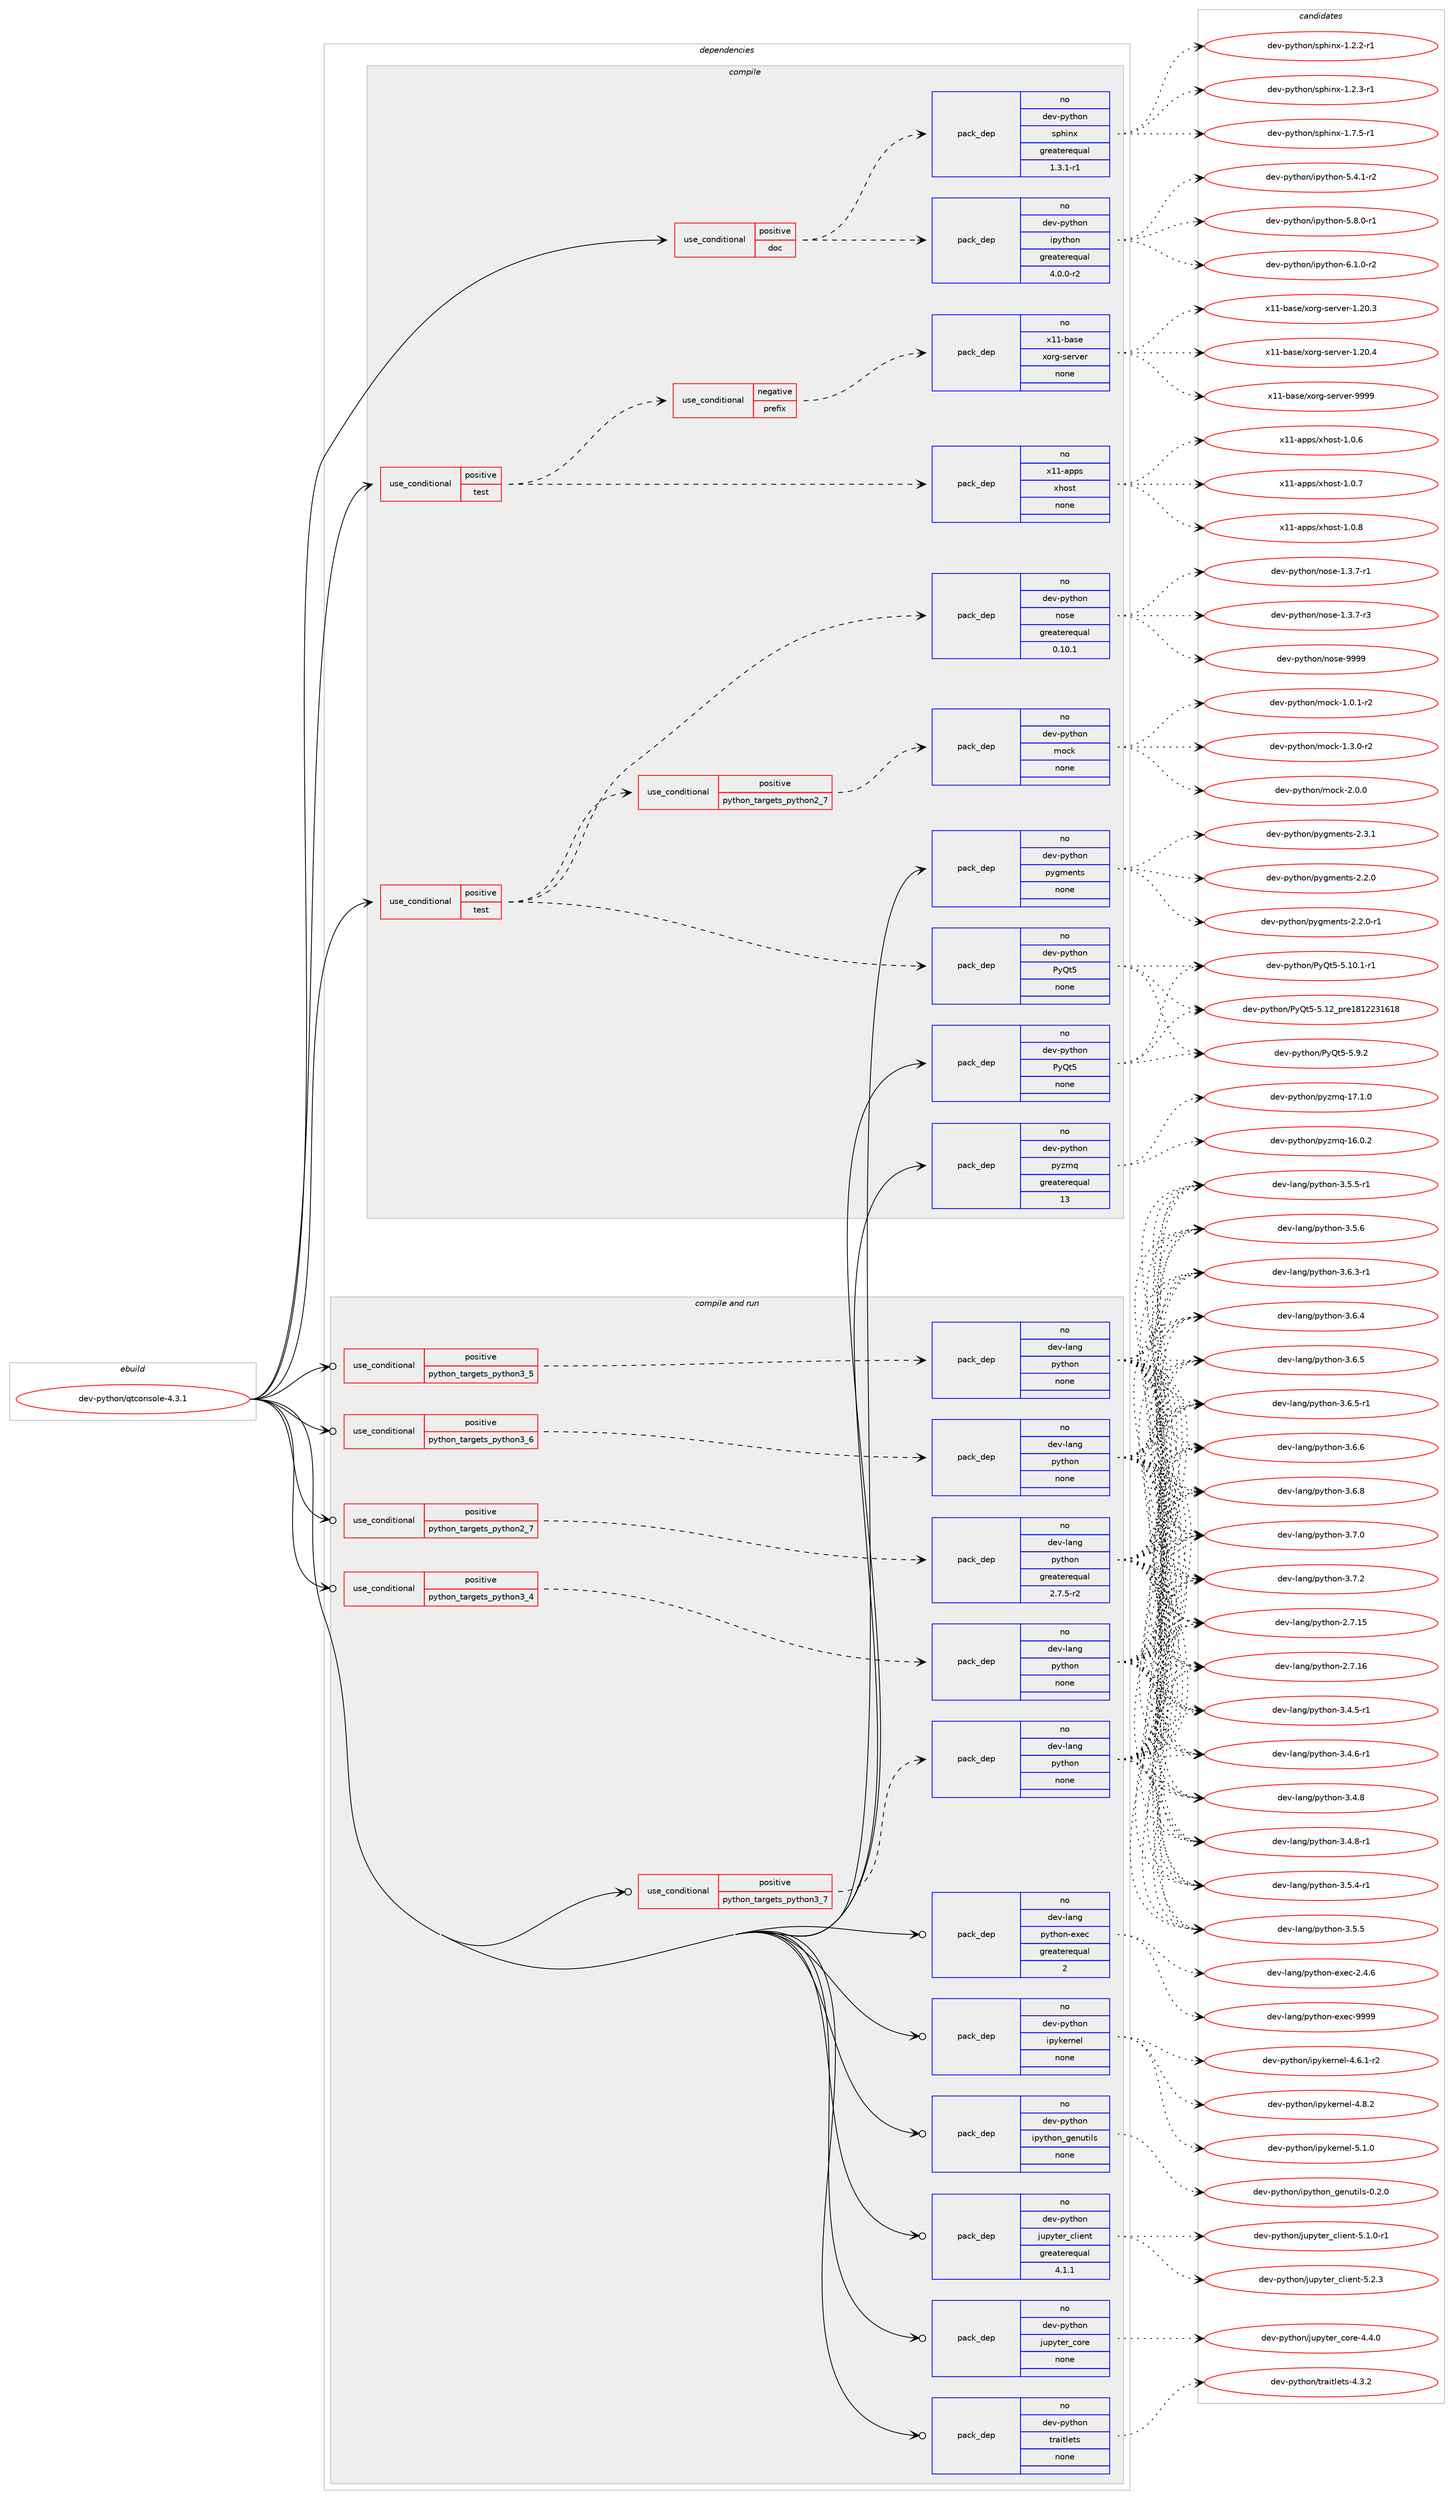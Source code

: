 digraph prolog {

# *************
# Graph options
# *************

newrank=true;
concentrate=true;
compound=true;
graph [rankdir=LR,fontname=Helvetica,fontsize=10,ranksep=1.5];#, ranksep=2.5, nodesep=0.2];
edge  [arrowhead=vee];
node  [fontname=Helvetica,fontsize=10];

# **********
# The ebuild
# **********

subgraph cluster_leftcol {
color=gray;
rank=same;
label=<<i>ebuild</i>>;
id [label="dev-python/qtconsole-4.3.1", color=red, width=4, href="../dev-python/qtconsole-4.3.1.svg"];
}

# ****************
# The dependencies
# ****************

subgraph cluster_midcol {
color=gray;
label=<<i>dependencies</i>>;
subgraph cluster_compile {
fillcolor="#eeeeee";
style=filled;
label=<<i>compile</i>>;
subgraph cond383488 {
dependency1438042 [label=<<TABLE BORDER="0" CELLBORDER="1" CELLSPACING="0" CELLPADDING="4"><TR><TD ROWSPAN="3" CELLPADDING="10">use_conditional</TD></TR><TR><TD>positive</TD></TR><TR><TD>doc</TD></TR></TABLE>>, shape=none, color=red];
subgraph pack1031195 {
dependency1438043 [label=<<TABLE BORDER="0" CELLBORDER="1" CELLSPACING="0" CELLPADDING="4" WIDTH="220"><TR><TD ROWSPAN="6" CELLPADDING="30">pack_dep</TD></TR><TR><TD WIDTH="110">no</TD></TR><TR><TD>dev-python</TD></TR><TR><TD>ipython</TD></TR><TR><TD>greaterequal</TD></TR><TR><TD>4.0.0-r2</TD></TR></TABLE>>, shape=none, color=blue];
}
dependency1438042:e -> dependency1438043:w [weight=20,style="dashed",arrowhead="vee"];
subgraph pack1031196 {
dependency1438044 [label=<<TABLE BORDER="0" CELLBORDER="1" CELLSPACING="0" CELLPADDING="4" WIDTH="220"><TR><TD ROWSPAN="6" CELLPADDING="30">pack_dep</TD></TR><TR><TD WIDTH="110">no</TD></TR><TR><TD>dev-python</TD></TR><TR><TD>sphinx</TD></TR><TR><TD>greaterequal</TD></TR><TR><TD>1.3.1-r1</TD></TR></TABLE>>, shape=none, color=blue];
}
dependency1438042:e -> dependency1438044:w [weight=20,style="dashed",arrowhead="vee"];
}
id:e -> dependency1438042:w [weight=20,style="solid",arrowhead="vee"];
subgraph cond383489 {
dependency1438045 [label=<<TABLE BORDER="0" CELLBORDER="1" CELLSPACING="0" CELLPADDING="4"><TR><TD ROWSPAN="3" CELLPADDING="10">use_conditional</TD></TR><TR><TD>positive</TD></TR><TR><TD>test</TD></TR></TABLE>>, shape=none, color=red];
subgraph cond383490 {
dependency1438046 [label=<<TABLE BORDER="0" CELLBORDER="1" CELLSPACING="0" CELLPADDING="4"><TR><TD ROWSPAN="3" CELLPADDING="10">use_conditional</TD></TR><TR><TD>negative</TD></TR><TR><TD>prefix</TD></TR></TABLE>>, shape=none, color=red];
subgraph pack1031197 {
dependency1438047 [label=<<TABLE BORDER="0" CELLBORDER="1" CELLSPACING="0" CELLPADDING="4" WIDTH="220"><TR><TD ROWSPAN="6" CELLPADDING="30">pack_dep</TD></TR><TR><TD WIDTH="110">no</TD></TR><TR><TD>x11-base</TD></TR><TR><TD>xorg-server</TD></TR><TR><TD>none</TD></TR><TR><TD></TD></TR></TABLE>>, shape=none, color=blue];
}
dependency1438046:e -> dependency1438047:w [weight=20,style="dashed",arrowhead="vee"];
}
dependency1438045:e -> dependency1438046:w [weight=20,style="dashed",arrowhead="vee"];
subgraph pack1031198 {
dependency1438048 [label=<<TABLE BORDER="0" CELLBORDER="1" CELLSPACING="0" CELLPADDING="4" WIDTH="220"><TR><TD ROWSPAN="6" CELLPADDING="30">pack_dep</TD></TR><TR><TD WIDTH="110">no</TD></TR><TR><TD>x11-apps</TD></TR><TR><TD>xhost</TD></TR><TR><TD>none</TD></TR><TR><TD></TD></TR></TABLE>>, shape=none, color=blue];
}
dependency1438045:e -> dependency1438048:w [weight=20,style="dashed",arrowhead="vee"];
}
id:e -> dependency1438045:w [weight=20,style="solid",arrowhead="vee"];
subgraph cond383491 {
dependency1438049 [label=<<TABLE BORDER="0" CELLBORDER="1" CELLSPACING="0" CELLPADDING="4"><TR><TD ROWSPAN="3" CELLPADDING="10">use_conditional</TD></TR><TR><TD>positive</TD></TR><TR><TD>test</TD></TR></TABLE>>, shape=none, color=red];
subgraph cond383492 {
dependency1438050 [label=<<TABLE BORDER="0" CELLBORDER="1" CELLSPACING="0" CELLPADDING="4"><TR><TD ROWSPAN="3" CELLPADDING="10">use_conditional</TD></TR><TR><TD>positive</TD></TR><TR><TD>python_targets_python2_7</TD></TR></TABLE>>, shape=none, color=red];
subgraph pack1031199 {
dependency1438051 [label=<<TABLE BORDER="0" CELLBORDER="1" CELLSPACING="0" CELLPADDING="4" WIDTH="220"><TR><TD ROWSPAN="6" CELLPADDING="30">pack_dep</TD></TR><TR><TD WIDTH="110">no</TD></TR><TR><TD>dev-python</TD></TR><TR><TD>mock</TD></TR><TR><TD>none</TD></TR><TR><TD></TD></TR></TABLE>>, shape=none, color=blue];
}
dependency1438050:e -> dependency1438051:w [weight=20,style="dashed",arrowhead="vee"];
}
dependency1438049:e -> dependency1438050:w [weight=20,style="dashed",arrowhead="vee"];
subgraph pack1031200 {
dependency1438052 [label=<<TABLE BORDER="0" CELLBORDER="1" CELLSPACING="0" CELLPADDING="4" WIDTH="220"><TR><TD ROWSPAN="6" CELLPADDING="30">pack_dep</TD></TR><TR><TD WIDTH="110">no</TD></TR><TR><TD>dev-python</TD></TR><TR><TD>nose</TD></TR><TR><TD>greaterequal</TD></TR><TR><TD>0.10.1</TD></TR></TABLE>>, shape=none, color=blue];
}
dependency1438049:e -> dependency1438052:w [weight=20,style="dashed",arrowhead="vee"];
subgraph pack1031201 {
dependency1438053 [label=<<TABLE BORDER="0" CELLBORDER="1" CELLSPACING="0" CELLPADDING="4" WIDTH="220"><TR><TD ROWSPAN="6" CELLPADDING="30">pack_dep</TD></TR><TR><TD WIDTH="110">no</TD></TR><TR><TD>dev-python</TD></TR><TR><TD>PyQt5</TD></TR><TR><TD>none</TD></TR><TR><TD></TD></TR></TABLE>>, shape=none, color=blue];
}
dependency1438049:e -> dependency1438053:w [weight=20,style="dashed",arrowhead="vee"];
}
id:e -> dependency1438049:w [weight=20,style="solid",arrowhead="vee"];
subgraph pack1031202 {
dependency1438054 [label=<<TABLE BORDER="0" CELLBORDER="1" CELLSPACING="0" CELLPADDING="4" WIDTH="220"><TR><TD ROWSPAN="6" CELLPADDING="30">pack_dep</TD></TR><TR><TD WIDTH="110">no</TD></TR><TR><TD>dev-python</TD></TR><TR><TD>PyQt5</TD></TR><TR><TD>none</TD></TR><TR><TD></TD></TR></TABLE>>, shape=none, color=blue];
}
id:e -> dependency1438054:w [weight=20,style="solid",arrowhead="vee"];
subgraph pack1031203 {
dependency1438055 [label=<<TABLE BORDER="0" CELLBORDER="1" CELLSPACING="0" CELLPADDING="4" WIDTH="220"><TR><TD ROWSPAN="6" CELLPADDING="30">pack_dep</TD></TR><TR><TD WIDTH="110">no</TD></TR><TR><TD>dev-python</TD></TR><TR><TD>pygments</TD></TR><TR><TD>none</TD></TR><TR><TD></TD></TR></TABLE>>, shape=none, color=blue];
}
id:e -> dependency1438055:w [weight=20,style="solid",arrowhead="vee"];
subgraph pack1031204 {
dependency1438056 [label=<<TABLE BORDER="0" CELLBORDER="1" CELLSPACING="0" CELLPADDING="4" WIDTH="220"><TR><TD ROWSPAN="6" CELLPADDING="30">pack_dep</TD></TR><TR><TD WIDTH="110">no</TD></TR><TR><TD>dev-python</TD></TR><TR><TD>pyzmq</TD></TR><TR><TD>greaterequal</TD></TR><TR><TD>13</TD></TR></TABLE>>, shape=none, color=blue];
}
id:e -> dependency1438056:w [weight=20,style="solid",arrowhead="vee"];
}
subgraph cluster_compileandrun {
fillcolor="#eeeeee";
style=filled;
label=<<i>compile and run</i>>;
subgraph cond383493 {
dependency1438057 [label=<<TABLE BORDER="0" CELLBORDER="1" CELLSPACING="0" CELLPADDING="4"><TR><TD ROWSPAN="3" CELLPADDING="10">use_conditional</TD></TR><TR><TD>positive</TD></TR><TR><TD>python_targets_python2_7</TD></TR></TABLE>>, shape=none, color=red];
subgraph pack1031205 {
dependency1438058 [label=<<TABLE BORDER="0" CELLBORDER="1" CELLSPACING="0" CELLPADDING="4" WIDTH="220"><TR><TD ROWSPAN="6" CELLPADDING="30">pack_dep</TD></TR><TR><TD WIDTH="110">no</TD></TR><TR><TD>dev-lang</TD></TR><TR><TD>python</TD></TR><TR><TD>greaterequal</TD></TR><TR><TD>2.7.5-r2</TD></TR></TABLE>>, shape=none, color=blue];
}
dependency1438057:e -> dependency1438058:w [weight=20,style="dashed",arrowhead="vee"];
}
id:e -> dependency1438057:w [weight=20,style="solid",arrowhead="odotvee"];
subgraph cond383494 {
dependency1438059 [label=<<TABLE BORDER="0" CELLBORDER="1" CELLSPACING="0" CELLPADDING="4"><TR><TD ROWSPAN="3" CELLPADDING="10">use_conditional</TD></TR><TR><TD>positive</TD></TR><TR><TD>python_targets_python3_4</TD></TR></TABLE>>, shape=none, color=red];
subgraph pack1031206 {
dependency1438060 [label=<<TABLE BORDER="0" CELLBORDER="1" CELLSPACING="0" CELLPADDING="4" WIDTH="220"><TR><TD ROWSPAN="6" CELLPADDING="30">pack_dep</TD></TR><TR><TD WIDTH="110">no</TD></TR><TR><TD>dev-lang</TD></TR><TR><TD>python</TD></TR><TR><TD>none</TD></TR><TR><TD></TD></TR></TABLE>>, shape=none, color=blue];
}
dependency1438059:e -> dependency1438060:w [weight=20,style="dashed",arrowhead="vee"];
}
id:e -> dependency1438059:w [weight=20,style="solid",arrowhead="odotvee"];
subgraph cond383495 {
dependency1438061 [label=<<TABLE BORDER="0" CELLBORDER="1" CELLSPACING="0" CELLPADDING="4"><TR><TD ROWSPAN="3" CELLPADDING="10">use_conditional</TD></TR><TR><TD>positive</TD></TR><TR><TD>python_targets_python3_5</TD></TR></TABLE>>, shape=none, color=red];
subgraph pack1031207 {
dependency1438062 [label=<<TABLE BORDER="0" CELLBORDER="1" CELLSPACING="0" CELLPADDING="4" WIDTH="220"><TR><TD ROWSPAN="6" CELLPADDING="30">pack_dep</TD></TR><TR><TD WIDTH="110">no</TD></TR><TR><TD>dev-lang</TD></TR><TR><TD>python</TD></TR><TR><TD>none</TD></TR><TR><TD></TD></TR></TABLE>>, shape=none, color=blue];
}
dependency1438061:e -> dependency1438062:w [weight=20,style="dashed",arrowhead="vee"];
}
id:e -> dependency1438061:w [weight=20,style="solid",arrowhead="odotvee"];
subgraph cond383496 {
dependency1438063 [label=<<TABLE BORDER="0" CELLBORDER="1" CELLSPACING="0" CELLPADDING="4"><TR><TD ROWSPAN="3" CELLPADDING="10">use_conditional</TD></TR><TR><TD>positive</TD></TR><TR><TD>python_targets_python3_6</TD></TR></TABLE>>, shape=none, color=red];
subgraph pack1031208 {
dependency1438064 [label=<<TABLE BORDER="0" CELLBORDER="1" CELLSPACING="0" CELLPADDING="4" WIDTH="220"><TR><TD ROWSPAN="6" CELLPADDING="30">pack_dep</TD></TR><TR><TD WIDTH="110">no</TD></TR><TR><TD>dev-lang</TD></TR><TR><TD>python</TD></TR><TR><TD>none</TD></TR><TR><TD></TD></TR></TABLE>>, shape=none, color=blue];
}
dependency1438063:e -> dependency1438064:w [weight=20,style="dashed",arrowhead="vee"];
}
id:e -> dependency1438063:w [weight=20,style="solid",arrowhead="odotvee"];
subgraph cond383497 {
dependency1438065 [label=<<TABLE BORDER="0" CELLBORDER="1" CELLSPACING="0" CELLPADDING="4"><TR><TD ROWSPAN="3" CELLPADDING="10">use_conditional</TD></TR><TR><TD>positive</TD></TR><TR><TD>python_targets_python3_7</TD></TR></TABLE>>, shape=none, color=red];
subgraph pack1031209 {
dependency1438066 [label=<<TABLE BORDER="0" CELLBORDER="1" CELLSPACING="0" CELLPADDING="4" WIDTH="220"><TR><TD ROWSPAN="6" CELLPADDING="30">pack_dep</TD></TR><TR><TD WIDTH="110">no</TD></TR><TR><TD>dev-lang</TD></TR><TR><TD>python</TD></TR><TR><TD>none</TD></TR><TR><TD></TD></TR></TABLE>>, shape=none, color=blue];
}
dependency1438065:e -> dependency1438066:w [weight=20,style="dashed",arrowhead="vee"];
}
id:e -> dependency1438065:w [weight=20,style="solid",arrowhead="odotvee"];
subgraph pack1031210 {
dependency1438067 [label=<<TABLE BORDER="0" CELLBORDER="1" CELLSPACING="0" CELLPADDING="4" WIDTH="220"><TR><TD ROWSPAN="6" CELLPADDING="30">pack_dep</TD></TR><TR><TD WIDTH="110">no</TD></TR><TR><TD>dev-lang</TD></TR><TR><TD>python-exec</TD></TR><TR><TD>greaterequal</TD></TR><TR><TD>2</TD></TR></TABLE>>, shape=none, color=blue];
}
id:e -> dependency1438067:w [weight=20,style="solid",arrowhead="odotvee"];
subgraph pack1031211 {
dependency1438068 [label=<<TABLE BORDER="0" CELLBORDER="1" CELLSPACING="0" CELLPADDING="4" WIDTH="220"><TR><TD ROWSPAN="6" CELLPADDING="30">pack_dep</TD></TR><TR><TD WIDTH="110">no</TD></TR><TR><TD>dev-python</TD></TR><TR><TD>ipykernel</TD></TR><TR><TD>none</TD></TR><TR><TD></TD></TR></TABLE>>, shape=none, color=blue];
}
id:e -> dependency1438068:w [weight=20,style="solid",arrowhead="odotvee"];
subgraph pack1031212 {
dependency1438069 [label=<<TABLE BORDER="0" CELLBORDER="1" CELLSPACING="0" CELLPADDING="4" WIDTH="220"><TR><TD ROWSPAN="6" CELLPADDING="30">pack_dep</TD></TR><TR><TD WIDTH="110">no</TD></TR><TR><TD>dev-python</TD></TR><TR><TD>ipython_genutils</TD></TR><TR><TD>none</TD></TR><TR><TD></TD></TR></TABLE>>, shape=none, color=blue];
}
id:e -> dependency1438069:w [weight=20,style="solid",arrowhead="odotvee"];
subgraph pack1031213 {
dependency1438070 [label=<<TABLE BORDER="0" CELLBORDER="1" CELLSPACING="0" CELLPADDING="4" WIDTH="220"><TR><TD ROWSPAN="6" CELLPADDING="30">pack_dep</TD></TR><TR><TD WIDTH="110">no</TD></TR><TR><TD>dev-python</TD></TR><TR><TD>jupyter_client</TD></TR><TR><TD>greaterequal</TD></TR><TR><TD>4.1.1</TD></TR></TABLE>>, shape=none, color=blue];
}
id:e -> dependency1438070:w [weight=20,style="solid",arrowhead="odotvee"];
subgraph pack1031214 {
dependency1438071 [label=<<TABLE BORDER="0" CELLBORDER="1" CELLSPACING="0" CELLPADDING="4" WIDTH="220"><TR><TD ROWSPAN="6" CELLPADDING="30">pack_dep</TD></TR><TR><TD WIDTH="110">no</TD></TR><TR><TD>dev-python</TD></TR><TR><TD>jupyter_core</TD></TR><TR><TD>none</TD></TR><TR><TD></TD></TR></TABLE>>, shape=none, color=blue];
}
id:e -> dependency1438071:w [weight=20,style="solid",arrowhead="odotvee"];
subgraph pack1031215 {
dependency1438072 [label=<<TABLE BORDER="0" CELLBORDER="1" CELLSPACING="0" CELLPADDING="4" WIDTH="220"><TR><TD ROWSPAN="6" CELLPADDING="30">pack_dep</TD></TR><TR><TD WIDTH="110">no</TD></TR><TR><TD>dev-python</TD></TR><TR><TD>traitlets</TD></TR><TR><TD>none</TD></TR><TR><TD></TD></TR></TABLE>>, shape=none, color=blue];
}
id:e -> dependency1438072:w [weight=20,style="solid",arrowhead="odotvee"];
}
subgraph cluster_run {
fillcolor="#eeeeee";
style=filled;
label=<<i>run</i>>;
}
}

# **************
# The candidates
# **************

subgraph cluster_choices {
rank=same;
color=gray;
label=<<i>candidates</i>>;

subgraph choice1031195 {
color=black;
nodesep=1;
choice10010111845112121116104111110471051121211161041111104553465246494511450 [label="dev-python/ipython-5.4.1-r2", color=red, width=4,href="../dev-python/ipython-5.4.1-r2.svg"];
choice10010111845112121116104111110471051121211161041111104553465646484511449 [label="dev-python/ipython-5.8.0-r1", color=red, width=4,href="../dev-python/ipython-5.8.0-r1.svg"];
choice10010111845112121116104111110471051121211161041111104554464946484511450 [label="dev-python/ipython-6.1.0-r2", color=red, width=4,href="../dev-python/ipython-6.1.0-r2.svg"];
dependency1438043:e -> choice10010111845112121116104111110471051121211161041111104553465246494511450:w [style=dotted,weight="100"];
dependency1438043:e -> choice10010111845112121116104111110471051121211161041111104553465646484511449:w [style=dotted,weight="100"];
dependency1438043:e -> choice10010111845112121116104111110471051121211161041111104554464946484511450:w [style=dotted,weight="100"];
}
subgraph choice1031196 {
color=black;
nodesep=1;
choice10010111845112121116104111110471151121041051101204549465046504511449 [label="dev-python/sphinx-1.2.2-r1", color=red, width=4,href="../dev-python/sphinx-1.2.2-r1.svg"];
choice10010111845112121116104111110471151121041051101204549465046514511449 [label="dev-python/sphinx-1.2.3-r1", color=red, width=4,href="../dev-python/sphinx-1.2.3-r1.svg"];
choice10010111845112121116104111110471151121041051101204549465546534511449 [label="dev-python/sphinx-1.7.5-r1", color=red, width=4,href="../dev-python/sphinx-1.7.5-r1.svg"];
dependency1438044:e -> choice10010111845112121116104111110471151121041051101204549465046504511449:w [style=dotted,weight="100"];
dependency1438044:e -> choice10010111845112121116104111110471151121041051101204549465046514511449:w [style=dotted,weight="100"];
dependency1438044:e -> choice10010111845112121116104111110471151121041051101204549465546534511449:w [style=dotted,weight="100"];
}
subgraph choice1031197 {
color=black;
nodesep=1;
choice1204949459897115101471201111141034511510111411810111445494650484651 [label="x11-base/xorg-server-1.20.3", color=red, width=4,href="../x11-base/xorg-server-1.20.3.svg"];
choice1204949459897115101471201111141034511510111411810111445494650484652 [label="x11-base/xorg-server-1.20.4", color=red, width=4,href="../x11-base/xorg-server-1.20.4.svg"];
choice120494945989711510147120111114103451151011141181011144557575757 [label="x11-base/xorg-server-9999", color=red, width=4,href="../x11-base/xorg-server-9999.svg"];
dependency1438047:e -> choice1204949459897115101471201111141034511510111411810111445494650484651:w [style=dotted,weight="100"];
dependency1438047:e -> choice1204949459897115101471201111141034511510111411810111445494650484652:w [style=dotted,weight="100"];
dependency1438047:e -> choice120494945989711510147120111114103451151011141181011144557575757:w [style=dotted,weight="100"];
}
subgraph choice1031198 {
color=black;
nodesep=1;
choice1204949459711211211547120104111115116454946484654 [label="x11-apps/xhost-1.0.6", color=red, width=4,href="../x11-apps/xhost-1.0.6.svg"];
choice1204949459711211211547120104111115116454946484655 [label="x11-apps/xhost-1.0.7", color=red, width=4,href="../x11-apps/xhost-1.0.7.svg"];
choice1204949459711211211547120104111115116454946484656 [label="x11-apps/xhost-1.0.8", color=red, width=4,href="../x11-apps/xhost-1.0.8.svg"];
dependency1438048:e -> choice1204949459711211211547120104111115116454946484654:w [style=dotted,weight="100"];
dependency1438048:e -> choice1204949459711211211547120104111115116454946484655:w [style=dotted,weight="100"];
dependency1438048:e -> choice1204949459711211211547120104111115116454946484656:w [style=dotted,weight="100"];
}
subgraph choice1031199 {
color=black;
nodesep=1;
choice1001011184511212111610411111047109111991074549464846494511450 [label="dev-python/mock-1.0.1-r2", color=red, width=4,href="../dev-python/mock-1.0.1-r2.svg"];
choice1001011184511212111610411111047109111991074549465146484511450 [label="dev-python/mock-1.3.0-r2", color=red, width=4,href="../dev-python/mock-1.3.0-r2.svg"];
choice100101118451121211161041111104710911199107455046484648 [label="dev-python/mock-2.0.0", color=red, width=4,href="../dev-python/mock-2.0.0.svg"];
dependency1438051:e -> choice1001011184511212111610411111047109111991074549464846494511450:w [style=dotted,weight="100"];
dependency1438051:e -> choice1001011184511212111610411111047109111991074549465146484511450:w [style=dotted,weight="100"];
dependency1438051:e -> choice100101118451121211161041111104710911199107455046484648:w [style=dotted,weight="100"];
}
subgraph choice1031200 {
color=black;
nodesep=1;
choice10010111845112121116104111110471101111151014549465146554511449 [label="dev-python/nose-1.3.7-r1", color=red, width=4,href="../dev-python/nose-1.3.7-r1.svg"];
choice10010111845112121116104111110471101111151014549465146554511451 [label="dev-python/nose-1.3.7-r3", color=red, width=4,href="../dev-python/nose-1.3.7-r3.svg"];
choice10010111845112121116104111110471101111151014557575757 [label="dev-python/nose-9999", color=red, width=4,href="../dev-python/nose-9999.svg"];
dependency1438052:e -> choice10010111845112121116104111110471101111151014549465146554511449:w [style=dotted,weight="100"];
dependency1438052:e -> choice10010111845112121116104111110471101111151014549465146554511451:w [style=dotted,weight="100"];
dependency1438052:e -> choice10010111845112121116104111110471101111151014557575757:w [style=dotted,weight="100"];
}
subgraph choice1031201 {
color=black;
nodesep=1;
choice1001011184511212111610411111047801218111653455346494846494511449 [label="dev-python/PyQt5-5.10.1-r1", color=red, width=4,href="../dev-python/PyQt5-5.10.1-r1.svg"];
choice100101118451121211161041111104780121811165345534649509511211410149564950505149544956 [label="dev-python/PyQt5-5.12_pre1812231618", color=red, width=4,href="../dev-python/PyQt5-5.12_pre1812231618.svg"];
choice1001011184511212111610411111047801218111653455346574650 [label="dev-python/PyQt5-5.9.2", color=red, width=4,href="../dev-python/PyQt5-5.9.2.svg"];
dependency1438053:e -> choice1001011184511212111610411111047801218111653455346494846494511449:w [style=dotted,weight="100"];
dependency1438053:e -> choice100101118451121211161041111104780121811165345534649509511211410149564950505149544956:w [style=dotted,weight="100"];
dependency1438053:e -> choice1001011184511212111610411111047801218111653455346574650:w [style=dotted,weight="100"];
}
subgraph choice1031202 {
color=black;
nodesep=1;
choice1001011184511212111610411111047801218111653455346494846494511449 [label="dev-python/PyQt5-5.10.1-r1", color=red, width=4,href="../dev-python/PyQt5-5.10.1-r1.svg"];
choice100101118451121211161041111104780121811165345534649509511211410149564950505149544956 [label="dev-python/PyQt5-5.12_pre1812231618", color=red, width=4,href="../dev-python/PyQt5-5.12_pre1812231618.svg"];
choice1001011184511212111610411111047801218111653455346574650 [label="dev-python/PyQt5-5.9.2", color=red, width=4,href="../dev-python/PyQt5-5.9.2.svg"];
dependency1438054:e -> choice1001011184511212111610411111047801218111653455346494846494511449:w [style=dotted,weight="100"];
dependency1438054:e -> choice100101118451121211161041111104780121811165345534649509511211410149564950505149544956:w [style=dotted,weight="100"];
dependency1438054:e -> choice1001011184511212111610411111047801218111653455346574650:w [style=dotted,weight="100"];
}
subgraph choice1031203 {
color=black;
nodesep=1;
choice1001011184511212111610411111047112121103109101110116115455046504648 [label="dev-python/pygments-2.2.0", color=red, width=4,href="../dev-python/pygments-2.2.0.svg"];
choice10010111845112121116104111110471121211031091011101161154550465046484511449 [label="dev-python/pygments-2.2.0-r1", color=red, width=4,href="../dev-python/pygments-2.2.0-r1.svg"];
choice1001011184511212111610411111047112121103109101110116115455046514649 [label="dev-python/pygments-2.3.1", color=red, width=4,href="../dev-python/pygments-2.3.1.svg"];
dependency1438055:e -> choice1001011184511212111610411111047112121103109101110116115455046504648:w [style=dotted,weight="100"];
dependency1438055:e -> choice10010111845112121116104111110471121211031091011101161154550465046484511449:w [style=dotted,weight="100"];
dependency1438055:e -> choice1001011184511212111610411111047112121103109101110116115455046514649:w [style=dotted,weight="100"];
}
subgraph choice1031204 {
color=black;
nodesep=1;
choice100101118451121211161041111104711212112210911345495446484650 [label="dev-python/pyzmq-16.0.2", color=red, width=4,href="../dev-python/pyzmq-16.0.2.svg"];
choice100101118451121211161041111104711212112210911345495546494648 [label="dev-python/pyzmq-17.1.0", color=red, width=4,href="../dev-python/pyzmq-17.1.0.svg"];
dependency1438056:e -> choice100101118451121211161041111104711212112210911345495446484650:w [style=dotted,weight="100"];
dependency1438056:e -> choice100101118451121211161041111104711212112210911345495546494648:w [style=dotted,weight="100"];
}
subgraph choice1031205 {
color=black;
nodesep=1;
choice10010111845108971101034711212111610411111045504655464953 [label="dev-lang/python-2.7.15", color=red, width=4,href="../dev-lang/python-2.7.15.svg"];
choice10010111845108971101034711212111610411111045504655464954 [label="dev-lang/python-2.7.16", color=red, width=4,href="../dev-lang/python-2.7.16.svg"];
choice1001011184510897110103471121211161041111104551465246534511449 [label="dev-lang/python-3.4.5-r1", color=red, width=4,href="../dev-lang/python-3.4.5-r1.svg"];
choice1001011184510897110103471121211161041111104551465246544511449 [label="dev-lang/python-3.4.6-r1", color=red, width=4,href="../dev-lang/python-3.4.6-r1.svg"];
choice100101118451089711010347112121116104111110455146524656 [label="dev-lang/python-3.4.8", color=red, width=4,href="../dev-lang/python-3.4.8.svg"];
choice1001011184510897110103471121211161041111104551465246564511449 [label="dev-lang/python-3.4.8-r1", color=red, width=4,href="../dev-lang/python-3.4.8-r1.svg"];
choice1001011184510897110103471121211161041111104551465346524511449 [label="dev-lang/python-3.5.4-r1", color=red, width=4,href="../dev-lang/python-3.5.4-r1.svg"];
choice100101118451089711010347112121116104111110455146534653 [label="dev-lang/python-3.5.5", color=red, width=4,href="../dev-lang/python-3.5.5.svg"];
choice1001011184510897110103471121211161041111104551465346534511449 [label="dev-lang/python-3.5.5-r1", color=red, width=4,href="../dev-lang/python-3.5.5-r1.svg"];
choice100101118451089711010347112121116104111110455146534654 [label="dev-lang/python-3.5.6", color=red, width=4,href="../dev-lang/python-3.5.6.svg"];
choice1001011184510897110103471121211161041111104551465446514511449 [label="dev-lang/python-3.6.3-r1", color=red, width=4,href="../dev-lang/python-3.6.3-r1.svg"];
choice100101118451089711010347112121116104111110455146544652 [label="dev-lang/python-3.6.4", color=red, width=4,href="../dev-lang/python-3.6.4.svg"];
choice100101118451089711010347112121116104111110455146544653 [label="dev-lang/python-3.6.5", color=red, width=4,href="../dev-lang/python-3.6.5.svg"];
choice1001011184510897110103471121211161041111104551465446534511449 [label="dev-lang/python-3.6.5-r1", color=red, width=4,href="../dev-lang/python-3.6.5-r1.svg"];
choice100101118451089711010347112121116104111110455146544654 [label="dev-lang/python-3.6.6", color=red, width=4,href="../dev-lang/python-3.6.6.svg"];
choice100101118451089711010347112121116104111110455146544656 [label="dev-lang/python-3.6.8", color=red, width=4,href="../dev-lang/python-3.6.8.svg"];
choice100101118451089711010347112121116104111110455146554648 [label="dev-lang/python-3.7.0", color=red, width=4,href="../dev-lang/python-3.7.0.svg"];
choice100101118451089711010347112121116104111110455146554650 [label="dev-lang/python-3.7.2", color=red, width=4,href="../dev-lang/python-3.7.2.svg"];
dependency1438058:e -> choice10010111845108971101034711212111610411111045504655464953:w [style=dotted,weight="100"];
dependency1438058:e -> choice10010111845108971101034711212111610411111045504655464954:w [style=dotted,weight="100"];
dependency1438058:e -> choice1001011184510897110103471121211161041111104551465246534511449:w [style=dotted,weight="100"];
dependency1438058:e -> choice1001011184510897110103471121211161041111104551465246544511449:w [style=dotted,weight="100"];
dependency1438058:e -> choice100101118451089711010347112121116104111110455146524656:w [style=dotted,weight="100"];
dependency1438058:e -> choice1001011184510897110103471121211161041111104551465246564511449:w [style=dotted,weight="100"];
dependency1438058:e -> choice1001011184510897110103471121211161041111104551465346524511449:w [style=dotted,weight="100"];
dependency1438058:e -> choice100101118451089711010347112121116104111110455146534653:w [style=dotted,weight="100"];
dependency1438058:e -> choice1001011184510897110103471121211161041111104551465346534511449:w [style=dotted,weight="100"];
dependency1438058:e -> choice100101118451089711010347112121116104111110455146534654:w [style=dotted,weight="100"];
dependency1438058:e -> choice1001011184510897110103471121211161041111104551465446514511449:w [style=dotted,weight="100"];
dependency1438058:e -> choice100101118451089711010347112121116104111110455146544652:w [style=dotted,weight="100"];
dependency1438058:e -> choice100101118451089711010347112121116104111110455146544653:w [style=dotted,weight="100"];
dependency1438058:e -> choice1001011184510897110103471121211161041111104551465446534511449:w [style=dotted,weight="100"];
dependency1438058:e -> choice100101118451089711010347112121116104111110455146544654:w [style=dotted,weight="100"];
dependency1438058:e -> choice100101118451089711010347112121116104111110455146544656:w [style=dotted,weight="100"];
dependency1438058:e -> choice100101118451089711010347112121116104111110455146554648:w [style=dotted,weight="100"];
dependency1438058:e -> choice100101118451089711010347112121116104111110455146554650:w [style=dotted,weight="100"];
}
subgraph choice1031206 {
color=black;
nodesep=1;
choice10010111845108971101034711212111610411111045504655464953 [label="dev-lang/python-2.7.15", color=red, width=4,href="../dev-lang/python-2.7.15.svg"];
choice10010111845108971101034711212111610411111045504655464954 [label="dev-lang/python-2.7.16", color=red, width=4,href="../dev-lang/python-2.7.16.svg"];
choice1001011184510897110103471121211161041111104551465246534511449 [label="dev-lang/python-3.4.5-r1", color=red, width=4,href="../dev-lang/python-3.4.5-r1.svg"];
choice1001011184510897110103471121211161041111104551465246544511449 [label="dev-lang/python-3.4.6-r1", color=red, width=4,href="../dev-lang/python-3.4.6-r1.svg"];
choice100101118451089711010347112121116104111110455146524656 [label="dev-lang/python-3.4.8", color=red, width=4,href="../dev-lang/python-3.4.8.svg"];
choice1001011184510897110103471121211161041111104551465246564511449 [label="dev-lang/python-3.4.8-r1", color=red, width=4,href="../dev-lang/python-3.4.8-r1.svg"];
choice1001011184510897110103471121211161041111104551465346524511449 [label="dev-lang/python-3.5.4-r1", color=red, width=4,href="../dev-lang/python-3.5.4-r1.svg"];
choice100101118451089711010347112121116104111110455146534653 [label="dev-lang/python-3.5.5", color=red, width=4,href="../dev-lang/python-3.5.5.svg"];
choice1001011184510897110103471121211161041111104551465346534511449 [label="dev-lang/python-3.5.5-r1", color=red, width=4,href="../dev-lang/python-3.5.5-r1.svg"];
choice100101118451089711010347112121116104111110455146534654 [label="dev-lang/python-3.5.6", color=red, width=4,href="../dev-lang/python-3.5.6.svg"];
choice1001011184510897110103471121211161041111104551465446514511449 [label="dev-lang/python-3.6.3-r1", color=red, width=4,href="../dev-lang/python-3.6.3-r1.svg"];
choice100101118451089711010347112121116104111110455146544652 [label="dev-lang/python-3.6.4", color=red, width=4,href="../dev-lang/python-3.6.4.svg"];
choice100101118451089711010347112121116104111110455146544653 [label="dev-lang/python-3.6.5", color=red, width=4,href="../dev-lang/python-3.6.5.svg"];
choice1001011184510897110103471121211161041111104551465446534511449 [label="dev-lang/python-3.6.5-r1", color=red, width=4,href="../dev-lang/python-3.6.5-r1.svg"];
choice100101118451089711010347112121116104111110455146544654 [label="dev-lang/python-3.6.6", color=red, width=4,href="../dev-lang/python-3.6.6.svg"];
choice100101118451089711010347112121116104111110455146544656 [label="dev-lang/python-3.6.8", color=red, width=4,href="../dev-lang/python-3.6.8.svg"];
choice100101118451089711010347112121116104111110455146554648 [label="dev-lang/python-3.7.0", color=red, width=4,href="../dev-lang/python-3.7.0.svg"];
choice100101118451089711010347112121116104111110455146554650 [label="dev-lang/python-3.7.2", color=red, width=4,href="../dev-lang/python-3.7.2.svg"];
dependency1438060:e -> choice10010111845108971101034711212111610411111045504655464953:w [style=dotted,weight="100"];
dependency1438060:e -> choice10010111845108971101034711212111610411111045504655464954:w [style=dotted,weight="100"];
dependency1438060:e -> choice1001011184510897110103471121211161041111104551465246534511449:w [style=dotted,weight="100"];
dependency1438060:e -> choice1001011184510897110103471121211161041111104551465246544511449:w [style=dotted,weight="100"];
dependency1438060:e -> choice100101118451089711010347112121116104111110455146524656:w [style=dotted,weight="100"];
dependency1438060:e -> choice1001011184510897110103471121211161041111104551465246564511449:w [style=dotted,weight="100"];
dependency1438060:e -> choice1001011184510897110103471121211161041111104551465346524511449:w [style=dotted,weight="100"];
dependency1438060:e -> choice100101118451089711010347112121116104111110455146534653:w [style=dotted,weight="100"];
dependency1438060:e -> choice1001011184510897110103471121211161041111104551465346534511449:w [style=dotted,weight="100"];
dependency1438060:e -> choice100101118451089711010347112121116104111110455146534654:w [style=dotted,weight="100"];
dependency1438060:e -> choice1001011184510897110103471121211161041111104551465446514511449:w [style=dotted,weight="100"];
dependency1438060:e -> choice100101118451089711010347112121116104111110455146544652:w [style=dotted,weight="100"];
dependency1438060:e -> choice100101118451089711010347112121116104111110455146544653:w [style=dotted,weight="100"];
dependency1438060:e -> choice1001011184510897110103471121211161041111104551465446534511449:w [style=dotted,weight="100"];
dependency1438060:e -> choice100101118451089711010347112121116104111110455146544654:w [style=dotted,weight="100"];
dependency1438060:e -> choice100101118451089711010347112121116104111110455146544656:w [style=dotted,weight="100"];
dependency1438060:e -> choice100101118451089711010347112121116104111110455146554648:w [style=dotted,weight="100"];
dependency1438060:e -> choice100101118451089711010347112121116104111110455146554650:w [style=dotted,weight="100"];
}
subgraph choice1031207 {
color=black;
nodesep=1;
choice10010111845108971101034711212111610411111045504655464953 [label="dev-lang/python-2.7.15", color=red, width=4,href="../dev-lang/python-2.7.15.svg"];
choice10010111845108971101034711212111610411111045504655464954 [label="dev-lang/python-2.7.16", color=red, width=4,href="../dev-lang/python-2.7.16.svg"];
choice1001011184510897110103471121211161041111104551465246534511449 [label="dev-lang/python-3.4.5-r1", color=red, width=4,href="../dev-lang/python-3.4.5-r1.svg"];
choice1001011184510897110103471121211161041111104551465246544511449 [label="dev-lang/python-3.4.6-r1", color=red, width=4,href="../dev-lang/python-3.4.6-r1.svg"];
choice100101118451089711010347112121116104111110455146524656 [label="dev-lang/python-3.4.8", color=red, width=4,href="../dev-lang/python-3.4.8.svg"];
choice1001011184510897110103471121211161041111104551465246564511449 [label="dev-lang/python-3.4.8-r1", color=red, width=4,href="../dev-lang/python-3.4.8-r1.svg"];
choice1001011184510897110103471121211161041111104551465346524511449 [label="dev-lang/python-3.5.4-r1", color=red, width=4,href="../dev-lang/python-3.5.4-r1.svg"];
choice100101118451089711010347112121116104111110455146534653 [label="dev-lang/python-3.5.5", color=red, width=4,href="../dev-lang/python-3.5.5.svg"];
choice1001011184510897110103471121211161041111104551465346534511449 [label="dev-lang/python-3.5.5-r1", color=red, width=4,href="../dev-lang/python-3.5.5-r1.svg"];
choice100101118451089711010347112121116104111110455146534654 [label="dev-lang/python-3.5.6", color=red, width=4,href="../dev-lang/python-3.5.6.svg"];
choice1001011184510897110103471121211161041111104551465446514511449 [label="dev-lang/python-3.6.3-r1", color=red, width=4,href="../dev-lang/python-3.6.3-r1.svg"];
choice100101118451089711010347112121116104111110455146544652 [label="dev-lang/python-3.6.4", color=red, width=4,href="../dev-lang/python-3.6.4.svg"];
choice100101118451089711010347112121116104111110455146544653 [label="dev-lang/python-3.6.5", color=red, width=4,href="../dev-lang/python-3.6.5.svg"];
choice1001011184510897110103471121211161041111104551465446534511449 [label="dev-lang/python-3.6.5-r1", color=red, width=4,href="../dev-lang/python-3.6.5-r1.svg"];
choice100101118451089711010347112121116104111110455146544654 [label="dev-lang/python-3.6.6", color=red, width=4,href="../dev-lang/python-3.6.6.svg"];
choice100101118451089711010347112121116104111110455146544656 [label="dev-lang/python-3.6.8", color=red, width=4,href="../dev-lang/python-3.6.8.svg"];
choice100101118451089711010347112121116104111110455146554648 [label="dev-lang/python-3.7.0", color=red, width=4,href="../dev-lang/python-3.7.0.svg"];
choice100101118451089711010347112121116104111110455146554650 [label="dev-lang/python-3.7.2", color=red, width=4,href="../dev-lang/python-3.7.2.svg"];
dependency1438062:e -> choice10010111845108971101034711212111610411111045504655464953:w [style=dotted,weight="100"];
dependency1438062:e -> choice10010111845108971101034711212111610411111045504655464954:w [style=dotted,weight="100"];
dependency1438062:e -> choice1001011184510897110103471121211161041111104551465246534511449:w [style=dotted,weight="100"];
dependency1438062:e -> choice1001011184510897110103471121211161041111104551465246544511449:w [style=dotted,weight="100"];
dependency1438062:e -> choice100101118451089711010347112121116104111110455146524656:w [style=dotted,weight="100"];
dependency1438062:e -> choice1001011184510897110103471121211161041111104551465246564511449:w [style=dotted,weight="100"];
dependency1438062:e -> choice1001011184510897110103471121211161041111104551465346524511449:w [style=dotted,weight="100"];
dependency1438062:e -> choice100101118451089711010347112121116104111110455146534653:w [style=dotted,weight="100"];
dependency1438062:e -> choice1001011184510897110103471121211161041111104551465346534511449:w [style=dotted,weight="100"];
dependency1438062:e -> choice100101118451089711010347112121116104111110455146534654:w [style=dotted,weight="100"];
dependency1438062:e -> choice1001011184510897110103471121211161041111104551465446514511449:w [style=dotted,weight="100"];
dependency1438062:e -> choice100101118451089711010347112121116104111110455146544652:w [style=dotted,weight="100"];
dependency1438062:e -> choice100101118451089711010347112121116104111110455146544653:w [style=dotted,weight="100"];
dependency1438062:e -> choice1001011184510897110103471121211161041111104551465446534511449:w [style=dotted,weight="100"];
dependency1438062:e -> choice100101118451089711010347112121116104111110455146544654:w [style=dotted,weight="100"];
dependency1438062:e -> choice100101118451089711010347112121116104111110455146544656:w [style=dotted,weight="100"];
dependency1438062:e -> choice100101118451089711010347112121116104111110455146554648:w [style=dotted,weight="100"];
dependency1438062:e -> choice100101118451089711010347112121116104111110455146554650:w [style=dotted,weight="100"];
}
subgraph choice1031208 {
color=black;
nodesep=1;
choice10010111845108971101034711212111610411111045504655464953 [label="dev-lang/python-2.7.15", color=red, width=4,href="../dev-lang/python-2.7.15.svg"];
choice10010111845108971101034711212111610411111045504655464954 [label="dev-lang/python-2.7.16", color=red, width=4,href="../dev-lang/python-2.7.16.svg"];
choice1001011184510897110103471121211161041111104551465246534511449 [label="dev-lang/python-3.4.5-r1", color=red, width=4,href="../dev-lang/python-3.4.5-r1.svg"];
choice1001011184510897110103471121211161041111104551465246544511449 [label="dev-lang/python-3.4.6-r1", color=red, width=4,href="../dev-lang/python-3.4.6-r1.svg"];
choice100101118451089711010347112121116104111110455146524656 [label="dev-lang/python-3.4.8", color=red, width=4,href="../dev-lang/python-3.4.8.svg"];
choice1001011184510897110103471121211161041111104551465246564511449 [label="dev-lang/python-3.4.8-r1", color=red, width=4,href="../dev-lang/python-3.4.8-r1.svg"];
choice1001011184510897110103471121211161041111104551465346524511449 [label="dev-lang/python-3.5.4-r1", color=red, width=4,href="../dev-lang/python-3.5.4-r1.svg"];
choice100101118451089711010347112121116104111110455146534653 [label="dev-lang/python-3.5.5", color=red, width=4,href="../dev-lang/python-3.5.5.svg"];
choice1001011184510897110103471121211161041111104551465346534511449 [label="dev-lang/python-3.5.5-r1", color=red, width=4,href="../dev-lang/python-3.5.5-r1.svg"];
choice100101118451089711010347112121116104111110455146534654 [label="dev-lang/python-3.5.6", color=red, width=4,href="../dev-lang/python-3.5.6.svg"];
choice1001011184510897110103471121211161041111104551465446514511449 [label="dev-lang/python-3.6.3-r1", color=red, width=4,href="../dev-lang/python-3.6.3-r1.svg"];
choice100101118451089711010347112121116104111110455146544652 [label="dev-lang/python-3.6.4", color=red, width=4,href="../dev-lang/python-3.6.4.svg"];
choice100101118451089711010347112121116104111110455146544653 [label="dev-lang/python-3.6.5", color=red, width=4,href="../dev-lang/python-3.6.5.svg"];
choice1001011184510897110103471121211161041111104551465446534511449 [label="dev-lang/python-3.6.5-r1", color=red, width=4,href="../dev-lang/python-3.6.5-r1.svg"];
choice100101118451089711010347112121116104111110455146544654 [label="dev-lang/python-3.6.6", color=red, width=4,href="../dev-lang/python-3.6.6.svg"];
choice100101118451089711010347112121116104111110455146544656 [label="dev-lang/python-3.6.8", color=red, width=4,href="../dev-lang/python-3.6.8.svg"];
choice100101118451089711010347112121116104111110455146554648 [label="dev-lang/python-3.7.0", color=red, width=4,href="../dev-lang/python-3.7.0.svg"];
choice100101118451089711010347112121116104111110455146554650 [label="dev-lang/python-3.7.2", color=red, width=4,href="../dev-lang/python-3.7.2.svg"];
dependency1438064:e -> choice10010111845108971101034711212111610411111045504655464953:w [style=dotted,weight="100"];
dependency1438064:e -> choice10010111845108971101034711212111610411111045504655464954:w [style=dotted,weight="100"];
dependency1438064:e -> choice1001011184510897110103471121211161041111104551465246534511449:w [style=dotted,weight="100"];
dependency1438064:e -> choice1001011184510897110103471121211161041111104551465246544511449:w [style=dotted,weight="100"];
dependency1438064:e -> choice100101118451089711010347112121116104111110455146524656:w [style=dotted,weight="100"];
dependency1438064:e -> choice1001011184510897110103471121211161041111104551465246564511449:w [style=dotted,weight="100"];
dependency1438064:e -> choice1001011184510897110103471121211161041111104551465346524511449:w [style=dotted,weight="100"];
dependency1438064:e -> choice100101118451089711010347112121116104111110455146534653:w [style=dotted,weight="100"];
dependency1438064:e -> choice1001011184510897110103471121211161041111104551465346534511449:w [style=dotted,weight="100"];
dependency1438064:e -> choice100101118451089711010347112121116104111110455146534654:w [style=dotted,weight="100"];
dependency1438064:e -> choice1001011184510897110103471121211161041111104551465446514511449:w [style=dotted,weight="100"];
dependency1438064:e -> choice100101118451089711010347112121116104111110455146544652:w [style=dotted,weight="100"];
dependency1438064:e -> choice100101118451089711010347112121116104111110455146544653:w [style=dotted,weight="100"];
dependency1438064:e -> choice1001011184510897110103471121211161041111104551465446534511449:w [style=dotted,weight="100"];
dependency1438064:e -> choice100101118451089711010347112121116104111110455146544654:w [style=dotted,weight="100"];
dependency1438064:e -> choice100101118451089711010347112121116104111110455146544656:w [style=dotted,weight="100"];
dependency1438064:e -> choice100101118451089711010347112121116104111110455146554648:w [style=dotted,weight="100"];
dependency1438064:e -> choice100101118451089711010347112121116104111110455146554650:w [style=dotted,weight="100"];
}
subgraph choice1031209 {
color=black;
nodesep=1;
choice10010111845108971101034711212111610411111045504655464953 [label="dev-lang/python-2.7.15", color=red, width=4,href="../dev-lang/python-2.7.15.svg"];
choice10010111845108971101034711212111610411111045504655464954 [label="dev-lang/python-2.7.16", color=red, width=4,href="../dev-lang/python-2.7.16.svg"];
choice1001011184510897110103471121211161041111104551465246534511449 [label="dev-lang/python-3.4.5-r1", color=red, width=4,href="../dev-lang/python-3.4.5-r1.svg"];
choice1001011184510897110103471121211161041111104551465246544511449 [label="dev-lang/python-3.4.6-r1", color=red, width=4,href="../dev-lang/python-3.4.6-r1.svg"];
choice100101118451089711010347112121116104111110455146524656 [label="dev-lang/python-3.4.8", color=red, width=4,href="../dev-lang/python-3.4.8.svg"];
choice1001011184510897110103471121211161041111104551465246564511449 [label="dev-lang/python-3.4.8-r1", color=red, width=4,href="../dev-lang/python-3.4.8-r1.svg"];
choice1001011184510897110103471121211161041111104551465346524511449 [label="dev-lang/python-3.5.4-r1", color=red, width=4,href="../dev-lang/python-3.5.4-r1.svg"];
choice100101118451089711010347112121116104111110455146534653 [label="dev-lang/python-3.5.5", color=red, width=4,href="../dev-lang/python-3.5.5.svg"];
choice1001011184510897110103471121211161041111104551465346534511449 [label="dev-lang/python-3.5.5-r1", color=red, width=4,href="../dev-lang/python-3.5.5-r1.svg"];
choice100101118451089711010347112121116104111110455146534654 [label="dev-lang/python-3.5.6", color=red, width=4,href="../dev-lang/python-3.5.6.svg"];
choice1001011184510897110103471121211161041111104551465446514511449 [label="dev-lang/python-3.6.3-r1", color=red, width=4,href="../dev-lang/python-3.6.3-r1.svg"];
choice100101118451089711010347112121116104111110455146544652 [label="dev-lang/python-3.6.4", color=red, width=4,href="../dev-lang/python-3.6.4.svg"];
choice100101118451089711010347112121116104111110455146544653 [label="dev-lang/python-3.6.5", color=red, width=4,href="../dev-lang/python-3.6.5.svg"];
choice1001011184510897110103471121211161041111104551465446534511449 [label="dev-lang/python-3.6.5-r1", color=red, width=4,href="../dev-lang/python-3.6.5-r1.svg"];
choice100101118451089711010347112121116104111110455146544654 [label="dev-lang/python-3.6.6", color=red, width=4,href="../dev-lang/python-3.6.6.svg"];
choice100101118451089711010347112121116104111110455146544656 [label="dev-lang/python-3.6.8", color=red, width=4,href="../dev-lang/python-3.6.8.svg"];
choice100101118451089711010347112121116104111110455146554648 [label="dev-lang/python-3.7.0", color=red, width=4,href="../dev-lang/python-3.7.0.svg"];
choice100101118451089711010347112121116104111110455146554650 [label="dev-lang/python-3.7.2", color=red, width=4,href="../dev-lang/python-3.7.2.svg"];
dependency1438066:e -> choice10010111845108971101034711212111610411111045504655464953:w [style=dotted,weight="100"];
dependency1438066:e -> choice10010111845108971101034711212111610411111045504655464954:w [style=dotted,weight="100"];
dependency1438066:e -> choice1001011184510897110103471121211161041111104551465246534511449:w [style=dotted,weight="100"];
dependency1438066:e -> choice1001011184510897110103471121211161041111104551465246544511449:w [style=dotted,weight="100"];
dependency1438066:e -> choice100101118451089711010347112121116104111110455146524656:w [style=dotted,weight="100"];
dependency1438066:e -> choice1001011184510897110103471121211161041111104551465246564511449:w [style=dotted,weight="100"];
dependency1438066:e -> choice1001011184510897110103471121211161041111104551465346524511449:w [style=dotted,weight="100"];
dependency1438066:e -> choice100101118451089711010347112121116104111110455146534653:w [style=dotted,weight="100"];
dependency1438066:e -> choice1001011184510897110103471121211161041111104551465346534511449:w [style=dotted,weight="100"];
dependency1438066:e -> choice100101118451089711010347112121116104111110455146534654:w [style=dotted,weight="100"];
dependency1438066:e -> choice1001011184510897110103471121211161041111104551465446514511449:w [style=dotted,weight="100"];
dependency1438066:e -> choice100101118451089711010347112121116104111110455146544652:w [style=dotted,weight="100"];
dependency1438066:e -> choice100101118451089711010347112121116104111110455146544653:w [style=dotted,weight="100"];
dependency1438066:e -> choice1001011184510897110103471121211161041111104551465446534511449:w [style=dotted,weight="100"];
dependency1438066:e -> choice100101118451089711010347112121116104111110455146544654:w [style=dotted,weight="100"];
dependency1438066:e -> choice100101118451089711010347112121116104111110455146544656:w [style=dotted,weight="100"];
dependency1438066:e -> choice100101118451089711010347112121116104111110455146554648:w [style=dotted,weight="100"];
dependency1438066:e -> choice100101118451089711010347112121116104111110455146554650:w [style=dotted,weight="100"];
}
subgraph choice1031210 {
color=black;
nodesep=1;
choice1001011184510897110103471121211161041111104510112010199455046524654 [label="dev-lang/python-exec-2.4.6", color=red, width=4,href="../dev-lang/python-exec-2.4.6.svg"];
choice10010111845108971101034711212111610411111045101120101994557575757 [label="dev-lang/python-exec-9999", color=red, width=4,href="../dev-lang/python-exec-9999.svg"];
dependency1438067:e -> choice1001011184510897110103471121211161041111104510112010199455046524654:w [style=dotted,weight="100"];
dependency1438067:e -> choice10010111845108971101034711212111610411111045101120101994557575757:w [style=dotted,weight="100"];
}
subgraph choice1031211 {
color=black;
nodesep=1;
choice10010111845112121116104111110471051121211071011141101011084552465446494511450 [label="dev-python/ipykernel-4.6.1-r2", color=red, width=4,href="../dev-python/ipykernel-4.6.1-r2.svg"];
choice1001011184511212111610411111047105112121107101114110101108455246564650 [label="dev-python/ipykernel-4.8.2", color=red, width=4,href="../dev-python/ipykernel-4.8.2.svg"];
choice1001011184511212111610411111047105112121107101114110101108455346494648 [label="dev-python/ipykernel-5.1.0", color=red, width=4,href="../dev-python/ipykernel-5.1.0.svg"];
dependency1438068:e -> choice10010111845112121116104111110471051121211071011141101011084552465446494511450:w [style=dotted,weight="100"];
dependency1438068:e -> choice1001011184511212111610411111047105112121107101114110101108455246564650:w [style=dotted,weight="100"];
dependency1438068:e -> choice1001011184511212111610411111047105112121107101114110101108455346494648:w [style=dotted,weight="100"];
}
subgraph choice1031212 {
color=black;
nodesep=1;
choice100101118451121211161041111104710511212111610411111095103101110117116105108115454846504648 [label="dev-python/ipython_genutils-0.2.0", color=red, width=4,href="../dev-python/ipython_genutils-0.2.0.svg"];
dependency1438069:e -> choice100101118451121211161041111104710511212111610411111095103101110117116105108115454846504648:w [style=dotted,weight="100"];
}
subgraph choice1031213 {
color=black;
nodesep=1;
choice100101118451121211161041111104710611711212111610111495991081051011101164553464946484511449 [label="dev-python/jupyter_client-5.1.0-r1", color=red, width=4,href="../dev-python/jupyter_client-5.1.0-r1.svg"];
choice10010111845112121116104111110471061171121211161011149599108105101110116455346504651 [label="dev-python/jupyter_client-5.2.3", color=red, width=4,href="../dev-python/jupyter_client-5.2.3.svg"];
dependency1438070:e -> choice100101118451121211161041111104710611711212111610111495991081051011101164553464946484511449:w [style=dotted,weight="100"];
dependency1438070:e -> choice10010111845112121116104111110471061171121211161011149599108105101110116455346504651:w [style=dotted,weight="100"];
}
subgraph choice1031214 {
color=black;
nodesep=1;
choice10010111845112121116104111110471061171121211161011149599111114101455246524648 [label="dev-python/jupyter_core-4.4.0", color=red, width=4,href="../dev-python/jupyter_core-4.4.0.svg"];
dependency1438071:e -> choice10010111845112121116104111110471061171121211161011149599111114101455246524648:w [style=dotted,weight="100"];
}
subgraph choice1031215 {
color=black;
nodesep=1;
choice100101118451121211161041111104711611497105116108101116115455246514650 [label="dev-python/traitlets-4.3.2", color=red, width=4,href="../dev-python/traitlets-4.3.2.svg"];
dependency1438072:e -> choice100101118451121211161041111104711611497105116108101116115455246514650:w [style=dotted,weight="100"];
}
}

}
